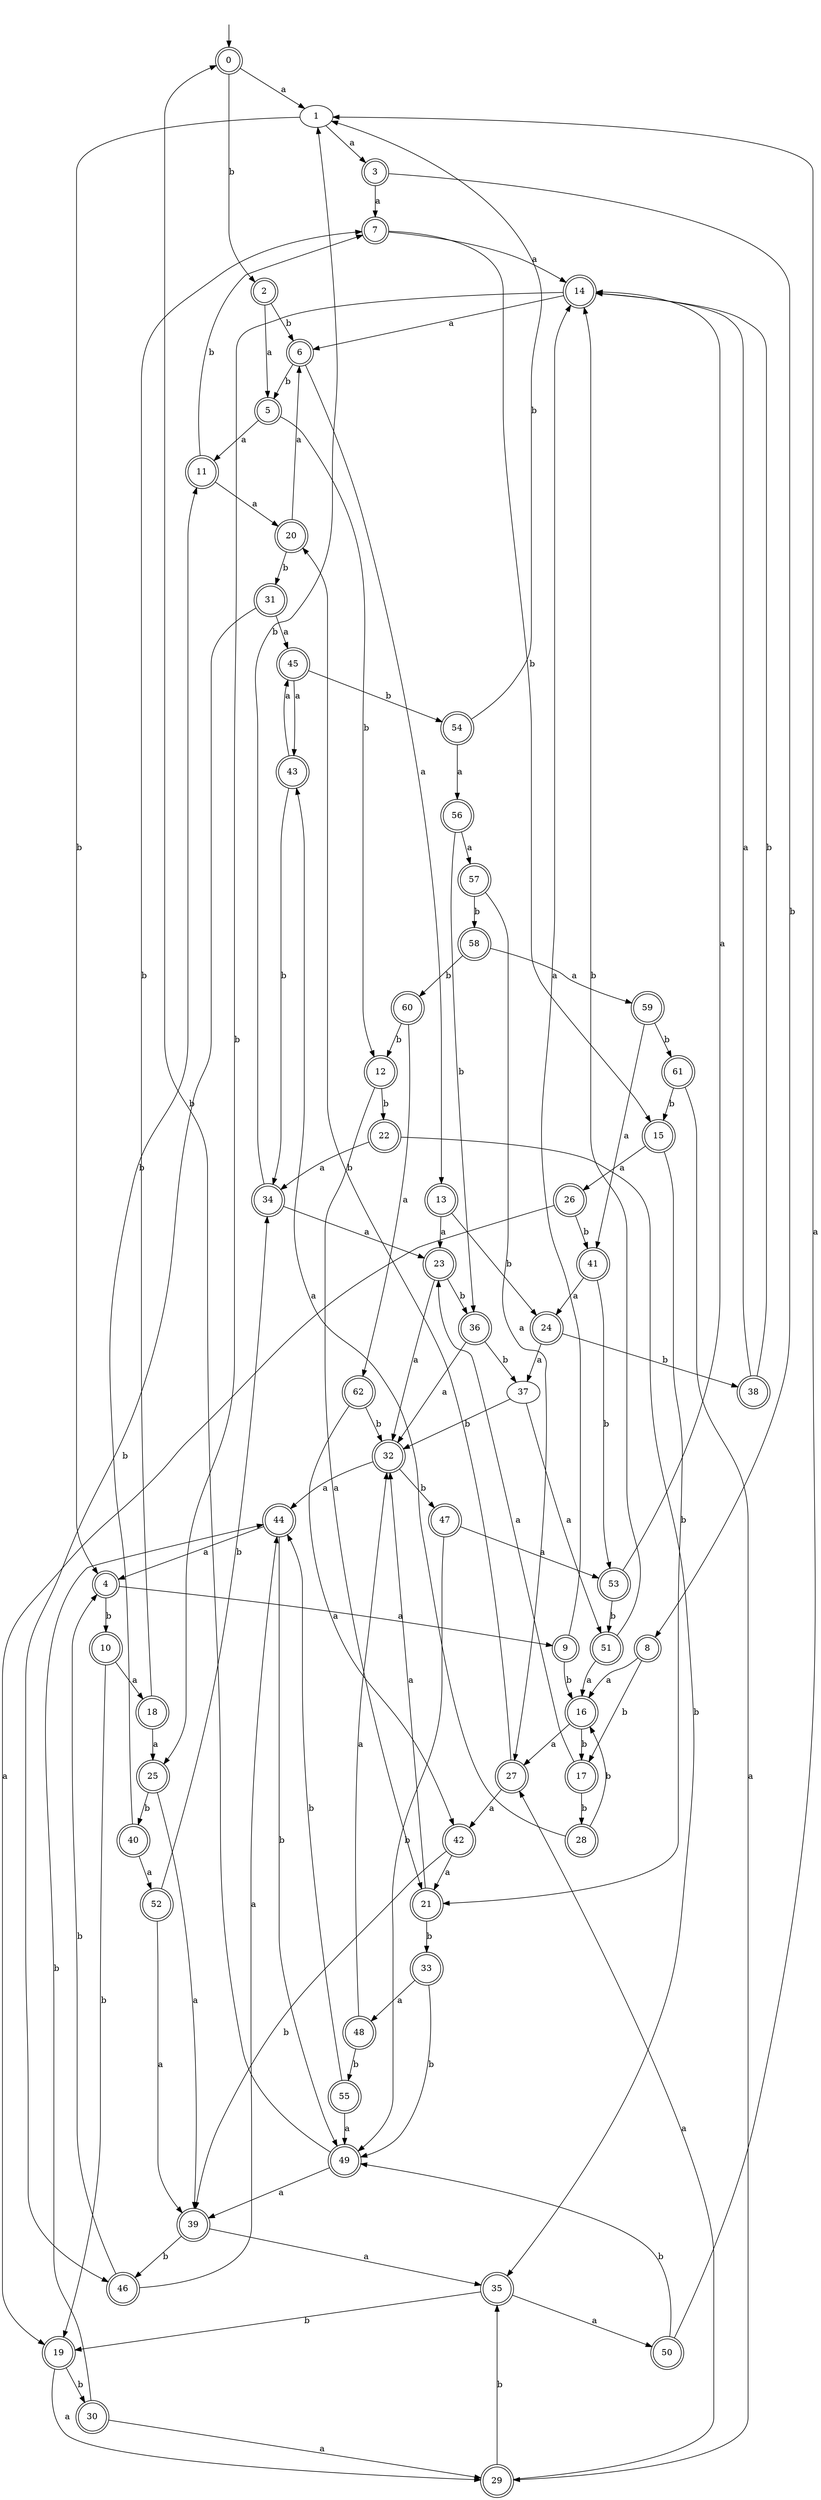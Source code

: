 digraph RandomDFA {
  __start0 [label="", shape=none];
  __start0 -> 0 [label=""];
  0 [shape=circle] [shape=doublecircle]
  0 -> 1 [label="a"]
  0 -> 2 [label="b"]
  1
  1 -> 3 [label="a"]
  1 -> 4 [label="b"]
  2 [shape=doublecircle]
  2 -> 5 [label="a"]
  2 -> 6 [label="b"]
  3 [shape=doublecircle]
  3 -> 7 [label="a"]
  3 -> 8 [label="b"]
  4 [shape=doublecircle]
  4 -> 9 [label="a"]
  4 -> 10 [label="b"]
  5 [shape=doublecircle]
  5 -> 11 [label="a"]
  5 -> 12 [label="b"]
  6 [shape=doublecircle]
  6 -> 13 [label="a"]
  6 -> 5 [label="b"]
  7 [shape=doublecircle]
  7 -> 14 [label="a"]
  7 -> 15 [label="b"]
  8 [shape=doublecircle]
  8 -> 16 [label="a"]
  8 -> 17 [label="b"]
  9 [shape=doublecircle]
  9 -> 14 [label="a"]
  9 -> 16 [label="b"]
  10 [shape=doublecircle]
  10 -> 18 [label="a"]
  10 -> 19 [label="b"]
  11 [shape=doublecircle]
  11 -> 20 [label="a"]
  11 -> 7 [label="b"]
  12 [shape=doublecircle]
  12 -> 21 [label="a"]
  12 -> 22 [label="b"]
  13 [shape=doublecircle]
  13 -> 23 [label="a"]
  13 -> 24 [label="b"]
  14 [shape=doublecircle]
  14 -> 6 [label="a"]
  14 -> 25 [label="b"]
  15 [shape=doublecircle]
  15 -> 26 [label="a"]
  15 -> 21 [label="b"]
  16 [shape=doublecircle]
  16 -> 27 [label="a"]
  16 -> 17 [label="b"]
  17 [shape=doublecircle]
  17 -> 23 [label="a"]
  17 -> 28 [label="b"]
  18 [shape=doublecircle]
  18 -> 25 [label="a"]
  18 -> 7 [label="b"]
  19 [shape=doublecircle]
  19 -> 29 [label="a"]
  19 -> 30 [label="b"]
  20 [shape=doublecircle]
  20 -> 6 [label="a"]
  20 -> 31 [label="b"]
  21 [shape=doublecircle]
  21 -> 32 [label="a"]
  21 -> 33 [label="b"]
  22 [shape=doublecircle]
  22 -> 34 [label="a"]
  22 -> 35 [label="b"]
  23 [shape=doublecircle]
  23 -> 32 [label="a"]
  23 -> 36 [label="b"]
  24 [shape=doublecircle]
  24 -> 37 [label="a"]
  24 -> 38 [label="b"]
  25 [shape=doublecircle]
  25 -> 39 [label="a"]
  25 -> 40 [label="b"]
  26 [shape=doublecircle]
  26 -> 19 [label="a"]
  26 -> 41 [label="b"]
  27 [shape=doublecircle]
  27 -> 42 [label="a"]
  27 -> 20 [label="b"]
  28 [shape=doublecircle]
  28 -> 43 [label="a"]
  28 -> 16 [label="b"]
  29 [shape=doublecircle]
  29 -> 27 [label="a"]
  29 -> 35 [label="b"]
  30 [shape=doublecircle]
  30 -> 29 [label="a"]
  30 -> 44 [label="b"]
  31 [shape=doublecircle]
  31 -> 45 [label="a"]
  31 -> 46 [label="b"]
  32 [shape=doublecircle]
  32 -> 44 [label="a"]
  32 -> 47 [label="b"]
  33 [shape=doublecircle]
  33 -> 48 [label="a"]
  33 -> 49 [label="b"]
  34 [shape=doublecircle]
  34 -> 23 [label="a"]
  34 -> 1 [label="b"]
  35 [shape=doublecircle]
  35 -> 50 [label="a"]
  35 -> 19 [label="b"]
  36 [shape=doublecircle]
  36 -> 32 [label="a"]
  36 -> 37 [label="b"]
  37
  37 -> 51 [label="a"]
  37 -> 32 [label="b"]
  38 [shape=doublecircle]
  38 -> 14 [label="a"]
  38 -> 14 [label="b"]
  39 [shape=doublecircle]
  39 -> 35 [label="a"]
  39 -> 46 [label="b"]
  40 [shape=doublecircle]
  40 -> 52 [label="a"]
  40 -> 11 [label="b"]
  41 [shape=doublecircle]
  41 -> 24 [label="a"]
  41 -> 53 [label="b"]
  42 [shape=doublecircle]
  42 -> 21 [label="a"]
  42 -> 39 [label="b"]
  43 [shape=doublecircle]
  43 -> 45 [label="a"]
  43 -> 34 [label="b"]
  44 [shape=doublecircle]
  44 -> 4 [label="a"]
  44 -> 49 [label="b"]
  45 [shape=doublecircle]
  45 -> 43 [label="a"]
  45 -> 54 [label="b"]
  46 [shape=doublecircle]
  46 -> 44 [label="a"]
  46 -> 4 [label="b"]
  47 [shape=doublecircle]
  47 -> 53 [label="a"]
  47 -> 49 [label="b"]
  48 [shape=doublecircle]
  48 -> 32 [label="a"]
  48 -> 55 [label="b"]
  49 [shape=doublecircle]
  49 -> 39 [label="a"]
  49 -> 0 [label="b"]
  50 [shape=doublecircle]
  50 -> 1 [label="a"]
  50 -> 49 [label="b"]
  51 [shape=doublecircle]
  51 -> 16 [label="a"]
  51 -> 14 [label="b"]
  52 [shape=doublecircle]
  52 -> 39 [label="a"]
  52 -> 34 [label="b"]
  53 [shape=doublecircle]
  53 -> 14 [label="a"]
  53 -> 51 [label="b"]
  54 [shape=doublecircle]
  54 -> 56 [label="a"]
  54 -> 1 [label="b"]
  55 [shape=doublecircle]
  55 -> 49 [label="a"]
  55 -> 44 [label="b"]
  56 [shape=doublecircle]
  56 -> 57 [label="a"]
  56 -> 36 [label="b"]
  57 [shape=doublecircle]
  57 -> 27 [label="a"]
  57 -> 58 [label="b"]
  58 [shape=doublecircle]
  58 -> 59 [label="a"]
  58 -> 60 [label="b"]
  59 [shape=doublecircle]
  59 -> 41 [label="a"]
  59 -> 61 [label="b"]
  60 [shape=doublecircle]
  60 -> 62 [label="a"]
  60 -> 12 [label="b"]
  61 [shape=doublecircle]
  61 -> 29 [label="a"]
  61 -> 15 [label="b"]
  62 [shape=doublecircle]
  62 -> 42 [label="a"]
  62 -> 32 [label="b"]
}
